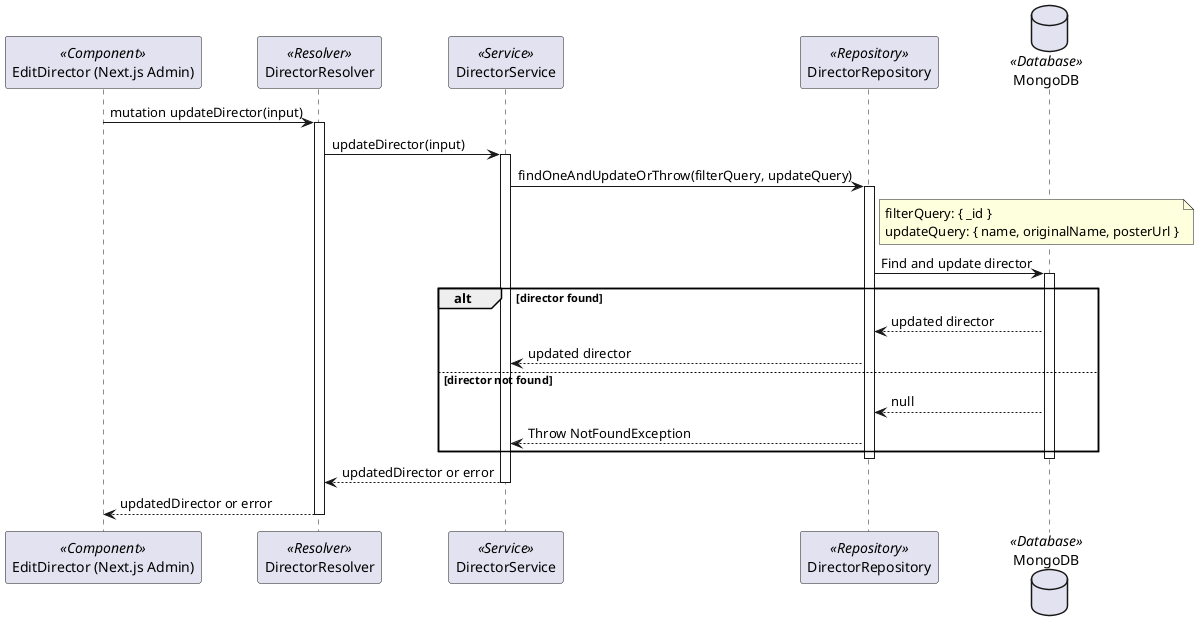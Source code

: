 @startuml Update Director Flow

' Stereotypes: <<Component>>, <<Resolver>>, <<Service>>, <<Repository>>, <<Database>>
participant "EditDirector (Next.js Admin)" as EditDirector <<Component>>
participant "DirectorResolver" as Resolver <<Resolver>>
participant "DirectorService" as Service <<Service>>
participant "DirectorRepository" as Repository <<Repository>>
database "MongoDB" as DB <<Database>>

EditDirector -> Resolver: mutation updateDirector(input)
activate Resolver
Resolver -> Service: updateDirector(input)
activate Service
Service -> Repository: findOneAndUpdateOrThrow(filterQuery, updateQuery)
activate Repository
note right of Repository
  filterQuery: { _id }
  updateQuery: { name, originalName, posterUrl }
end note
Repository -> DB: Find and update director
activate DB
alt director found
    DB --> Repository: updated director
    Repository --> Service: updated director
else director not found
    DB --> Repository: null
    Repository --> Service: Throw NotFoundException
end
deactivate DB
deactivate Repository
Service --> Resolver: updatedDirector or error
deactivate Service
Resolver --> EditDirector: updatedDirector or error
deactivate Resolver

@enduml
